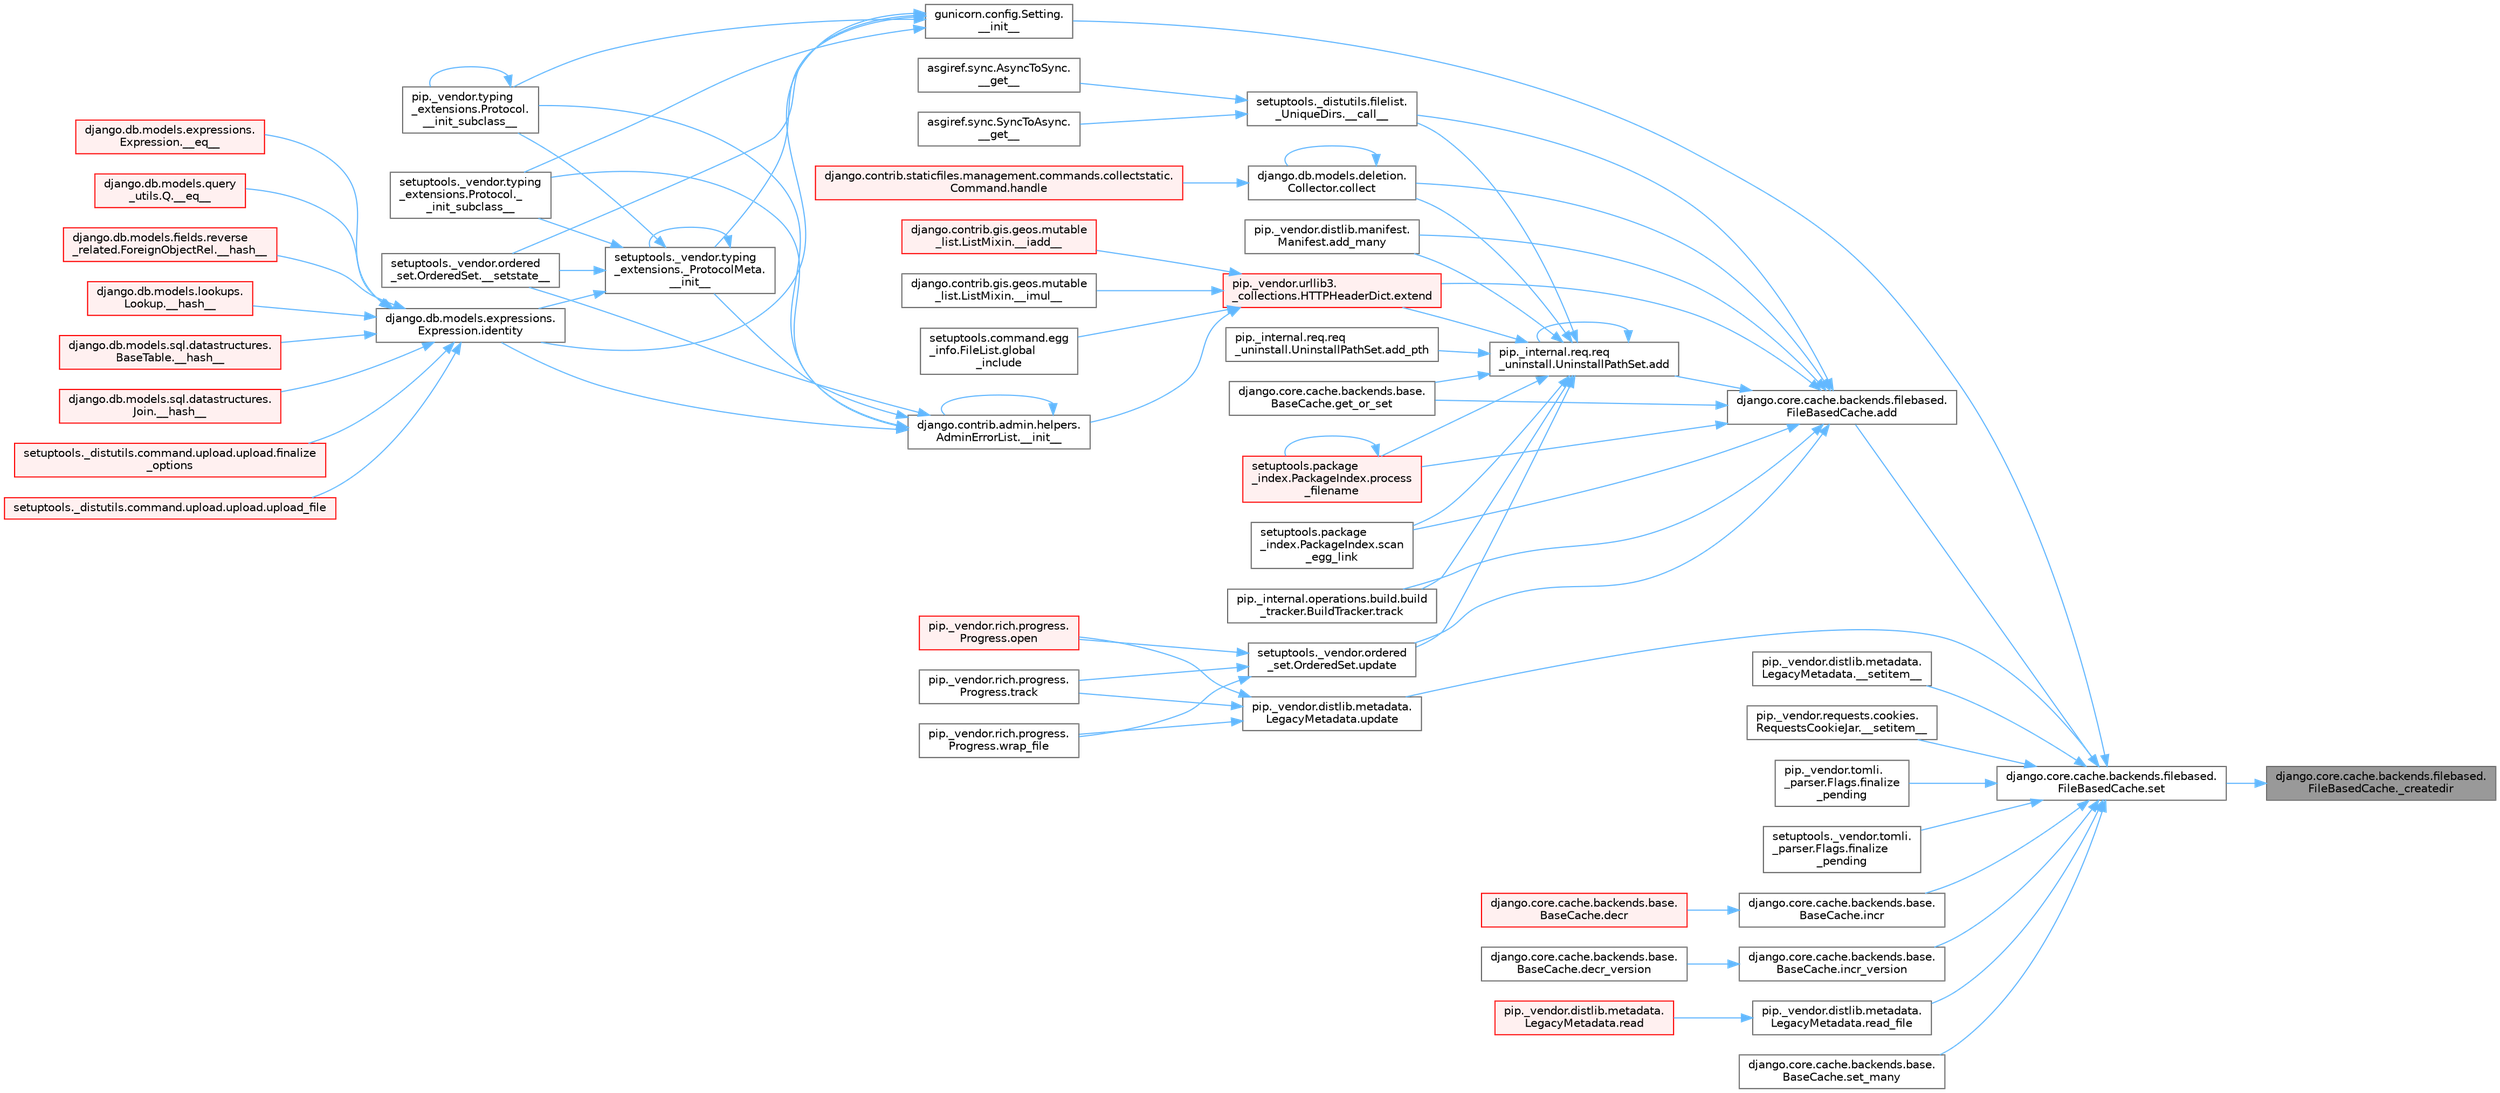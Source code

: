 digraph "django.core.cache.backends.filebased.FileBasedCache._createdir"
{
 // LATEX_PDF_SIZE
  bgcolor="transparent";
  edge [fontname=Helvetica,fontsize=10,labelfontname=Helvetica,labelfontsize=10];
  node [fontname=Helvetica,fontsize=10,shape=box,height=0.2,width=0.4];
  rankdir="RL";
  Node1 [id="Node000001",label="django.core.cache.backends.filebased.\lFileBasedCache._createdir",height=0.2,width=0.4,color="gray40", fillcolor="grey60", style="filled", fontcolor="black",tooltip=" "];
  Node1 -> Node2 [id="edge1_Node000001_Node000002",dir="back",color="steelblue1",style="solid",tooltip=" "];
  Node2 [id="Node000002",label="django.core.cache.backends.filebased.\lFileBasedCache.set",height=0.2,width=0.4,color="grey40", fillcolor="white", style="filled",URL="$classdjango_1_1core_1_1cache_1_1backends_1_1filebased_1_1_file_based_cache.html#a7c5292a9ab120424eeaf5fe254366ca6",tooltip=" "];
  Node2 -> Node3 [id="edge2_Node000002_Node000003",dir="back",color="steelblue1",style="solid",tooltip=" "];
  Node3 [id="Node000003",label="gunicorn.config.Setting.\l__init__",height=0.2,width=0.4,color="grey40", fillcolor="white", style="filled",URL="$classgunicorn_1_1config_1_1_setting.html#aca1cb2d38bdd9b92194f85913daaaa53",tooltip=" "];
  Node3 -> Node4 [id="edge3_Node000003_Node000004",dir="back",color="steelblue1",style="solid",tooltip=" "];
  Node4 [id="Node000004",label="setuptools._vendor.typing\l_extensions._ProtocolMeta.\l__init__",height=0.2,width=0.4,color="grey40", fillcolor="white", style="filled",URL="$classsetuptools_1_1__vendor_1_1typing__extensions_1_1___protocol_meta.html#a7bbaff8ac6d19534b46bca363ee0b43a",tooltip=" "];
  Node4 -> Node4 [id="edge4_Node000004_Node000004",dir="back",color="steelblue1",style="solid",tooltip=" "];
  Node4 -> Node5 [id="edge5_Node000004_Node000005",dir="back",color="steelblue1",style="solid",tooltip=" "];
  Node5 [id="Node000005",label="pip._vendor.typing\l_extensions.Protocol.\l__init_subclass__",height=0.2,width=0.4,color="grey40", fillcolor="white", style="filled",URL="$classpip_1_1__vendor_1_1typing__extensions_1_1_protocol.html#a2916efc86cebb8aba6deb7fd30b33988",tooltip=" "];
  Node5 -> Node5 [id="edge6_Node000005_Node000005",dir="back",color="steelblue1",style="solid",tooltip=" "];
  Node4 -> Node6 [id="edge7_Node000004_Node000006",dir="back",color="steelblue1",style="solid",tooltip=" "];
  Node6 [id="Node000006",label="setuptools._vendor.typing\l_extensions.Protocol._\l_init_subclass__",height=0.2,width=0.4,color="grey40", fillcolor="white", style="filled",URL="$classsetuptools_1_1__vendor_1_1typing__extensions_1_1_protocol.html#ac6cbebc092a4724ab3704c5334059874",tooltip=" "];
  Node4 -> Node7 [id="edge8_Node000004_Node000007",dir="back",color="steelblue1",style="solid",tooltip=" "];
  Node7 [id="Node000007",label="setuptools._vendor.ordered\l_set.OrderedSet.__setstate__",height=0.2,width=0.4,color="grey40", fillcolor="white", style="filled",URL="$classsetuptools_1_1__vendor_1_1ordered__set_1_1_ordered_set.html#aa7f7de9d987829525d06db565fe1b4a1",tooltip=" "];
  Node4 -> Node8 [id="edge9_Node000004_Node000008",dir="back",color="steelblue1",style="solid",tooltip=" "];
  Node8 [id="Node000008",label="django.db.models.expressions.\lExpression.identity",height=0.2,width=0.4,color="grey40", fillcolor="white", style="filled",URL="$classdjango_1_1db_1_1models_1_1expressions_1_1_expression.html#a10048810b5eb8641acf3bc150731b925",tooltip=" "];
  Node8 -> Node9 [id="edge10_Node000008_Node000009",dir="back",color="steelblue1",style="solid",tooltip=" "];
  Node9 [id="Node000009",label="django.db.models.expressions.\lExpression.__eq__",height=0.2,width=0.4,color="red", fillcolor="#FFF0F0", style="filled",URL="$classdjango_1_1db_1_1models_1_1expressions_1_1_expression.html#adb4c2940b4e88b38771aac46593315e1",tooltip=" "];
  Node8 -> Node18 [id="edge11_Node000008_Node000018",dir="back",color="steelblue1",style="solid",tooltip=" "];
  Node18 [id="Node000018",label="django.db.models.query\l_utils.Q.__eq__",height=0.2,width=0.4,color="red", fillcolor="#FFF0F0", style="filled",URL="$classdjango_1_1db_1_1models_1_1query__utils_1_1_q.html#aa83c3e0a1d5257be65a946fcc4baf58a",tooltip=" "];
  Node8 -> Node19 [id="edge12_Node000008_Node000019",dir="back",color="steelblue1",style="solid",tooltip=" "];
  Node19 [id="Node000019",label="django.db.models.fields.reverse\l_related.ForeignObjectRel.__hash__",height=0.2,width=0.4,color="red", fillcolor="#FFF0F0", style="filled",URL="$classdjango_1_1db_1_1models_1_1fields_1_1reverse__related_1_1_foreign_object_rel.html#aa0478c97c51638ebbe5b348c9ace7a13",tooltip=" "];
  Node8 -> Node22 [id="edge13_Node000008_Node000022",dir="back",color="steelblue1",style="solid",tooltip=" "];
  Node22 [id="Node000022",label="django.db.models.lookups.\lLookup.__hash__",height=0.2,width=0.4,color="red", fillcolor="#FFF0F0", style="filled",URL="$classdjango_1_1db_1_1models_1_1lookups_1_1_lookup.html#a05201ecef16ee5ad8c9a403b7ebbc268",tooltip=" "];
  Node8 -> Node23 [id="edge14_Node000008_Node000023",dir="back",color="steelblue1",style="solid",tooltip=" "];
  Node23 [id="Node000023",label="django.db.models.sql.datastructures.\lBaseTable.__hash__",height=0.2,width=0.4,color="red", fillcolor="#FFF0F0", style="filled",URL="$classdjango_1_1db_1_1models_1_1sql_1_1datastructures_1_1_base_table.html#aebcfbba4343eb7a1520718b608feaaa6",tooltip=" "];
  Node8 -> Node24 [id="edge15_Node000008_Node000024",dir="back",color="steelblue1",style="solid",tooltip=" "];
  Node24 [id="Node000024",label="django.db.models.sql.datastructures.\lJoin.__hash__",height=0.2,width=0.4,color="red", fillcolor="#FFF0F0", style="filled",URL="$classdjango_1_1db_1_1models_1_1sql_1_1datastructures_1_1_join.html#adcb5282598b4e04b92f6bd262f0d360c",tooltip=" "];
  Node8 -> Node25 [id="edge16_Node000008_Node000025",dir="back",color="steelblue1",style="solid",tooltip=" "];
  Node25 [id="Node000025",label="setuptools._distutils.command.upload.upload.finalize\l_options",height=0.2,width=0.4,color="red", fillcolor="#FFF0F0", style="filled",URL="$classsetuptools_1_1__distutils_1_1command_1_1upload_1_1upload.html#a9c94c240a676c164b8b18a141bc48c4c",tooltip=" "];
  Node8 -> Node32 [id="edge17_Node000008_Node000032",dir="back",color="steelblue1",style="solid",tooltip=" "];
  Node32 [id="Node000032",label="setuptools._distutils.command.upload.upload.upload_file",height=0.2,width=0.4,color="red", fillcolor="#FFF0F0", style="filled",URL="$classsetuptools_1_1__distutils_1_1command_1_1upload_1_1upload.html#aa7d9089079f68edc3d38061fcc04211f",tooltip=" "];
  Node3 -> Node5 [id="edge18_Node000003_Node000005",dir="back",color="steelblue1",style="solid",tooltip=" "];
  Node3 -> Node6 [id="edge19_Node000003_Node000006",dir="back",color="steelblue1",style="solid",tooltip=" "];
  Node3 -> Node7 [id="edge20_Node000003_Node000007",dir="back",color="steelblue1",style="solid",tooltip=" "];
  Node3 -> Node8 [id="edge21_Node000003_Node000008",dir="back",color="steelblue1",style="solid",tooltip=" "];
  Node2 -> Node35 [id="edge22_Node000002_Node000035",dir="back",color="steelblue1",style="solid",tooltip=" "];
  Node35 [id="Node000035",label="pip._vendor.distlib.metadata.\lLegacyMetadata.__setitem__",height=0.2,width=0.4,color="grey40", fillcolor="white", style="filled",URL="$classpip_1_1__vendor_1_1distlib_1_1metadata_1_1_legacy_metadata.html#ab82e88a698ec57bd9f8ac873948a3802",tooltip=" "];
  Node2 -> Node36 [id="edge23_Node000002_Node000036",dir="back",color="steelblue1",style="solid",tooltip=" "];
  Node36 [id="Node000036",label="pip._vendor.requests.cookies.\lRequestsCookieJar.__setitem__",height=0.2,width=0.4,color="grey40", fillcolor="white", style="filled",URL="$classpip_1_1__vendor_1_1requests_1_1cookies_1_1_requests_cookie_jar.html#a795f42fede709c520cc7c2452cdceeb9",tooltip=" "];
  Node2 -> Node37 [id="edge24_Node000002_Node000037",dir="back",color="steelblue1",style="solid",tooltip=" "];
  Node37 [id="Node000037",label="django.core.cache.backends.filebased.\lFileBasedCache.add",height=0.2,width=0.4,color="grey40", fillcolor="white", style="filled",URL="$classdjango_1_1core_1_1cache_1_1backends_1_1filebased_1_1_file_based_cache.html#a2f380fb404bde29c82c6169465ee1391",tooltip=" "];
  Node37 -> Node38 [id="edge25_Node000037_Node000038",dir="back",color="steelblue1",style="solid",tooltip=" "];
  Node38 [id="Node000038",label="setuptools._distutils.filelist.\l_UniqueDirs.__call__",height=0.2,width=0.4,color="grey40", fillcolor="white", style="filled",URL="$classsetuptools_1_1__distutils_1_1filelist_1_1___unique_dirs.html#ae93f93be227a359a5acb33f43588be38",tooltip=" "];
  Node38 -> Node39 [id="edge26_Node000038_Node000039",dir="back",color="steelblue1",style="solid",tooltip=" "];
  Node39 [id="Node000039",label="asgiref.sync.AsyncToSync.\l__get__",height=0.2,width=0.4,color="grey40", fillcolor="white", style="filled",URL="$classasgiref_1_1sync_1_1_async_to_sync.html#a23e9ef7a73da98dad9e3f4e65846969b",tooltip=" "];
  Node38 -> Node40 [id="edge27_Node000038_Node000040",dir="back",color="steelblue1",style="solid",tooltip=" "];
  Node40 [id="Node000040",label="asgiref.sync.SyncToAsync.\l__get__",height=0.2,width=0.4,color="grey40", fillcolor="white", style="filled",URL="$classasgiref_1_1sync_1_1_sync_to_async.html#aebdfbe3f01079a529fd2f39810597381",tooltip=" "];
  Node37 -> Node41 [id="edge28_Node000037_Node000041",dir="back",color="steelblue1",style="solid",tooltip=" "];
  Node41 [id="Node000041",label="pip._internal.req.req\l_uninstall.UninstallPathSet.add",height=0.2,width=0.4,color="grey40", fillcolor="white", style="filled",URL="$classpip_1_1__internal_1_1req_1_1req__uninstall_1_1_uninstall_path_set.html#ad34a919f45b9c89e6b0d59ec0d24ba4c",tooltip=" "];
  Node41 -> Node38 [id="edge29_Node000041_Node000038",dir="back",color="steelblue1",style="solid",tooltip=" "];
  Node41 -> Node41 [id="edge30_Node000041_Node000041",dir="back",color="steelblue1",style="solid",tooltip=" "];
  Node41 -> Node42 [id="edge31_Node000041_Node000042",dir="back",color="steelblue1",style="solid",tooltip=" "];
  Node42 [id="Node000042",label="pip._vendor.distlib.manifest.\lManifest.add_many",height=0.2,width=0.4,color="grey40", fillcolor="white", style="filled",URL="$classpip_1_1__vendor_1_1distlib_1_1manifest_1_1_manifest.html#aedd3a1430fdbbc656b0c203b798ad944",tooltip=" "];
  Node41 -> Node43 [id="edge32_Node000041_Node000043",dir="back",color="steelblue1",style="solid",tooltip=" "];
  Node43 [id="Node000043",label="pip._internal.req.req\l_uninstall.UninstallPathSet.add_pth",height=0.2,width=0.4,color="grey40", fillcolor="white", style="filled",URL="$classpip_1_1__internal_1_1req_1_1req__uninstall_1_1_uninstall_path_set.html#acb8c02978237383b83ebcb96f5892418",tooltip=" "];
  Node41 -> Node44 [id="edge33_Node000041_Node000044",dir="back",color="steelblue1",style="solid",tooltip=" "];
  Node44 [id="Node000044",label="django.db.models.deletion.\lCollector.collect",height=0.2,width=0.4,color="grey40", fillcolor="white", style="filled",URL="$classdjango_1_1db_1_1models_1_1deletion_1_1_collector.html#ae6d2a061dcb129755a51ced6ab45edad",tooltip=" "];
  Node44 -> Node44 [id="edge34_Node000044_Node000044",dir="back",color="steelblue1",style="solid",tooltip=" "];
  Node44 -> Node45 [id="edge35_Node000044_Node000045",dir="back",color="steelblue1",style="solid",tooltip=" "];
  Node45 [id="Node000045",label="django.contrib.staticfiles.management.commands.collectstatic.\lCommand.handle",height=0.2,width=0.4,color="red", fillcolor="#FFF0F0", style="filled",URL="$classdjango_1_1contrib_1_1staticfiles_1_1management_1_1commands_1_1collectstatic_1_1_command.html#a77042fe151f5e5c26990bdd187c9f21e",tooltip=" "];
  Node41 -> Node273 [id="edge36_Node000041_Node000273",dir="back",color="steelblue1",style="solid",tooltip=" "];
  Node273 [id="Node000273",label="pip._vendor.urllib3.\l_collections.HTTPHeaderDict.extend",height=0.2,width=0.4,color="red", fillcolor="#FFF0F0", style="filled",URL="$classpip_1_1__vendor_1_1urllib3_1_1__collections_1_1_h_t_t_p_header_dict.html#a2e1d7729c6ade1c90e37914063295d1f",tooltip=" "];
  Node273 -> Node274 [id="edge37_Node000273_Node000274",dir="back",color="steelblue1",style="solid",tooltip=" "];
  Node274 [id="Node000274",label="django.contrib.gis.geos.mutable\l_list.ListMixin.__iadd__",height=0.2,width=0.4,color="red", fillcolor="#FFF0F0", style="filled",URL="$classdjango_1_1contrib_1_1gis_1_1geos_1_1mutable__list_1_1_list_mixin.html#a892ce7a768206faf1d6150c2d2faf64f",tooltip=" "];
  Node273 -> Node276 [id="edge38_Node000273_Node000276",dir="back",color="steelblue1",style="solid",tooltip=" "];
  Node276 [id="Node000276",label="django.contrib.gis.geos.mutable\l_list.ListMixin.__imul__",height=0.2,width=0.4,color="grey40", fillcolor="white", style="filled",URL="$classdjango_1_1contrib_1_1gis_1_1geos_1_1mutable__list_1_1_list_mixin.html#aa1f26122b3cd1330a9489e8efd2b7ecf",tooltip=" "];
  Node273 -> Node277 [id="edge39_Node000273_Node000277",dir="back",color="steelblue1",style="solid",tooltip=" "];
  Node277 [id="Node000277",label="django.contrib.admin.helpers.\lAdminErrorList.__init__",height=0.2,width=0.4,color="grey40", fillcolor="white", style="filled",URL="$classdjango_1_1contrib_1_1admin_1_1helpers_1_1_admin_error_list.html#a5878563f6cf5f204f1ad08384fe02b52",tooltip=" "];
  Node277 -> Node277 [id="edge40_Node000277_Node000277",dir="back",color="steelblue1",style="solid",tooltip=" "];
  Node277 -> Node4 [id="edge41_Node000277_Node000004",dir="back",color="steelblue1",style="solid",tooltip=" "];
  Node277 -> Node5 [id="edge42_Node000277_Node000005",dir="back",color="steelblue1",style="solid",tooltip=" "];
  Node277 -> Node6 [id="edge43_Node000277_Node000006",dir="back",color="steelblue1",style="solid",tooltip=" "];
  Node277 -> Node7 [id="edge44_Node000277_Node000007",dir="back",color="steelblue1",style="solid",tooltip=" "];
  Node277 -> Node8 [id="edge45_Node000277_Node000008",dir="back",color="steelblue1",style="solid",tooltip=" "];
  Node273 -> Node278 [id="edge46_Node000273_Node000278",dir="back",color="steelblue1",style="solid",tooltip=" "];
  Node278 [id="Node000278",label="setuptools.command.egg\l_info.FileList.global\l_include",height=0.2,width=0.4,color="grey40", fillcolor="white", style="filled",URL="$classsetuptools_1_1command_1_1egg__info_1_1_file_list.html#aadac1c6cd8f0f3ca32ae942964571e54",tooltip=" "];
  Node41 -> Node753 [id="edge47_Node000041_Node000753",dir="back",color="steelblue1",style="solid",tooltip=" "];
  Node753 [id="Node000753",label="django.core.cache.backends.base.\lBaseCache.get_or_set",height=0.2,width=0.4,color="grey40", fillcolor="white", style="filled",URL="$classdjango_1_1core_1_1cache_1_1backends_1_1base_1_1_base_cache.html#ac478d532b4c2b74987f49ff8291e5343",tooltip=" "];
  Node41 -> Node754 [id="edge48_Node000041_Node000754",dir="back",color="steelblue1",style="solid",tooltip=" "];
  Node754 [id="Node000754",label="setuptools.package\l_index.PackageIndex.process\l_filename",height=0.2,width=0.4,color="red", fillcolor="#FFF0F0", style="filled",URL="$classsetuptools_1_1package__index_1_1_package_index.html#ab04da07ff3d457892f53ca1e671514cc",tooltip=" "];
  Node754 -> Node754 [id="edge49_Node000754_Node000754",dir="back",color="steelblue1",style="solid",tooltip=" "];
  Node41 -> Node763 [id="edge50_Node000041_Node000763",dir="back",color="steelblue1",style="solid",tooltip=" "];
  Node763 [id="Node000763",label="setuptools.package\l_index.PackageIndex.scan\l_egg_link",height=0.2,width=0.4,color="grey40", fillcolor="white", style="filled",URL="$classsetuptools_1_1package__index_1_1_package_index.html#a96dd6026fe8fc64412e12229e6188bc6",tooltip=" "];
  Node41 -> Node764 [id="edge51_Node000041_Node000764",dir="back",color="steelblue1",style="solid",tooltip=" "];
  Node764 [id="Node000764",label="pip._internal.operations.build.build\l_tracker.BuildTracker.track",height=0.2,width=0.4,color="grey40", fillcolor="white", style="filled",URL="$classpip_1_1__internal_1_1operations_1_1build_1_1build__tracker_1_1_build_tracker.html#a394d42a69664a5949488bfdfa79a8a1d",tooltip=" "];
  Node41 -> Node765 [id="edge52_Node000041_Node000765",dir="back",color="steelblue1",style="solid",tooltip=" "];
  Node765 [id="Node000765",label="setuptools._vendor.ordered\l_set.OrderedSet.update",height=0.2,width=0.4,color="grey40", fillcolor="white", style="filled",URL="$classsetuptools_1_1__vendor_1_1ordered__set_1_1_ordered_set.html#ad65452f0c741c86dce23bcba0a55c04e",tooltip=" "];
  Node765 -> Node96 [id="edge53_Node000765_Node000096",dir="back",color="steelblue1",style="solid",tooltip=" "];
  Node96 [id="Node000096",label="pip._vendor.rich.progress.\lProgress.open",height=0.2,width=0.4,color="red", fillcolor="#FFF0F0", style="filled",URL="$classpip_1_1__vendor_1_1rich_1_1progress_1_1_progress.html#a204bface9fc63d04e72844b751bcd8e3",tooltip=" "];
  Node765 -> Node577 [id="edge54_Node000765_Node000577",dir="back",color="steelblue1",style="solid",tooltip=" "];
  Node577 [id="Node000577",label="pip._vendor.rich.progress.\lProgress.track",height=0.2,width=0.4,color="grey40", fillcolor="white", style="filled",URL="$classpip_1_1__vendor_1_1rich_1_1progress_1_1_progress.html#aee9ea5592b98f74ebb5acb76bc499601",tooltip=" "];
  Node765 -> Node578 [id="edge55_Node000765_Node000578",dir="back",color="steelblue1",style="solid",tooltip=" "];
  Node578 [id="Node000578",label="pip._vendor.rich.progress.\lProgress.wrap_file",height=0.2,width=0.4,color="grey40", fillcolor="white", style="filled",URL="$classpip_1_1__vendor_1_1rich_1_1progress_1_1_progress.html#a53efbf901b66a0000b6d3fd0c53250be",tooltip=" "];
  Node37 -> Node42 [id="edge56_Node000037_Node000042",dir="back",color="steelblue1",style="solid",tooltip=" "];
  Node37 -> Node44 [id="edge57_Node000037_Node000044",dir="back",color="steelblue1",style="solid",tooltip=" "];
  Node37 -> Node273 [id="edge58_Node000037_Node000273",dir="back",color="steelblue1",style="solid",tooltip=" "];
  Node37 -> Node753 [id="edge59_Node000037_Node000753",dir="back",color="steelblue1",style="solid",tooltip=" "];
  Node37 -> Node754 [id="edge60_Node000037_Node000754",dir="back",color="steelblue1",style="solid",tooltip=" "];
  Node37 -> Node763 [id="edge61_Node000037_Node000763",dir="back",color="steelblue1",style="solid",tooltip=" "];
  Node37 -> Node764 [id="edge62_Node000037_Node000764",dir="back",color="steelblue1",style="solid",tooltip=" "];
  Node37 -> Node765 [id="edge63_Node000037_Node000765",dir="back",color="steelblue1",style="solid",tooltip=" "];
  Node2 -> Node1118 [id="edge64_Node000002_Node001118",dir="back",color="steelblue1",style="solid",tooltip=" "];
  Node1118 [id="Node001118",label="pip._vendor.tomli.\l_parser.Flags.finalize\l_pending",height=0.2,width=0.4,color="grey40", fillcolor="white", style="filled",URL="$classpip_1_1__vendor_1_1tomli_1_1__parser_1_1_flags.html#a1930c0bd50ceafa1db786d83b8cccd4a",tooltip=" "];
  Node2 -> Node1119 [id="edge65_Node000002_Node001119",dir="back",color="steelblue1",style="solid",tooltip=" "];
  Node1119 [id="Node001119",label="setuptools._vendor.tomli.\l_parser.Flags.finalize\l_pending",height=0.2,width=0.4,color="grey40", fillcolor="white", style="filled",URL="$classsetuptools_1_1__vendor_1_1tomli_1_1__parser_1_1_flags.html#a5d7c62898586672de935990ed6f4a7e1",tooltip=" "];
  Node2 -> Node1120 [id="edge66_Node000002_Node001120",dir="back",color="steelblue1",style="solid",tooltip=" "];
  Node1120 [id="Node001120",label="django.core.cache.backends.base.\lBaseCache.incr",height=0.2,width=0.4,color="grey40", fillcolor="white", style="filled",URL="$classdjango_1_1core_1_1cache_1_1backends_1_1base_1_1_base_cache.html#ab502f06a18e16d3d1495fdf1dca28831",tooltip=" "];
  Node1120 -> Node1121 [id="edge67_Node001120_Node001121",dir="back",color="steelblue1",style="solid",tooltip=" "];
  Node1121 [id="Node001121",label="django.core.cache.backends.base.\lBaseCache.decr",height=0.2,width=0.4,color="red", fillcolor="#FFF0F0", style="filled",URL="$classdjango_1_1core_1_1cache_1_1backends_1_1base_1_1_base_cache.html#abf791b174fbbbaf6694afb37b9f5d8c5",tooltip=" "];
  Node2 -> Node317 [id="edge68_Node000002_Node000317",dir="back",color="steelblue1",style="solid",tooltip=" "];
  Node317 [id="Node000317",label="django.core.cache.backends.base.\lBaseCache.incr_version",height=0.2,width=0.4,color="grey40", fillcolor="white", style="filled",URL="$classdjango_1_1core_1_1cache_1_1backends_1_1base_1_1_base_cache.html#a3ac7d74ffcfca67e2afee86ecf858b34",tooltip=" "];
  Node317 -> Node318 [id="edge69_Node000317_Node000318",dir="back",color="steelblue1",style="solid",tooltip=" "];
  Node318 [id="Node000318",label="django.core.cache.backends.base.\lBaseCache.decr_version",height=0.2,width=0.4,color="grey40", fillcolor="white", style="filled",URL="$classdjango_1_1core_1_1cache_1_1backends_1_1base_1_1_base_cache.html#a26e7d5f60e8c6180922a5ece9fca51ef",tooltip=" "];
  Node2 -> Node1123 [id="edge70_Node000002_Node001123",dir="back",color="steelblue1",style="solid",tooltip=" "];
  Node1123 [id="Node001123",label="pip._vendor.distlib.metadata.\lLegacyMetadata.read_file",height=0.2,width=0.4,color="grey40", fillcolor="white", style="filled",URL="$classpip_1_1__vendor_1_1distlib_1_1metadata_1_1_legacy_metadata.html#ab45a644b4204b8e049a9584d0be7193e",tooltip=" "];
  Node1123 -> Node1124 [id="edge71_Node001123_Node001124",dir="back",color="steelblue1",style="solid",tooltip=" "];
  Node1124 [id="Node001124",label="pip._vendor.distlib.metadata.\lLegacyMetadata.read",height=0.2,width=0.4,color="red", fillcolor="#FFF0F0", style="filled",URL="$classpip_1_1__vendor_1_1distlib_1_1metadata_1_1_legacy_metadata.html#a5473003d19554803bc6f7f4af863060f",tooltip=" "];
  Node2 -> Node1130 [id="edge72_Node000002_Node001130",dir="back",color="steelblue1",style="solid",tooltip=" "];
  Node1130 [id="Node001130",label="django.core.cache.backends.base.\lBaseCache.set_many",height=0.2,width=0.4,color="grey40", fillcolor="white", style="filled",URL="$classdjango_1_1core_1_1cache_1_1backends_1_1base_1_1_base_cache.html#a148a79bde32c256a462b4a55b1d8b659",tooltip=" "];
  Node2 -> Node1131 [id="edge73_Node000002_Node001131",dir="back",color="steelblue1",style="solid",tooltip=" "];
  Node1131 [id="Node001131",label="pip._vendor.distlib.metadata.\lLegacyMetadata.update",height=0.2,width=0.4,color="grey40", fillcolor="white", style="filled",URL="$classpip_1_1__vendor_1_1distlib_1_1metadata_1_1_legacy_metadata.html#aefa482c1aa5db626eda875a4a1941995",tooltip=" "];
  Node1131 -> Node96 [id="edge74_Node001131_Node000096",dir="back",color="steelblue1",style="solid",tooltip=" "];
  Node1131 -> Node577 [id="edge75_Node001131_Node000577",dir="back",color="steelblue1",style="solid",tooltip=" "];
  Node1131 -> Node578 [id="edge76_Node001131_Node000578",dir="back",color="steelblue1",style="solid",tooltip=" "];
}
